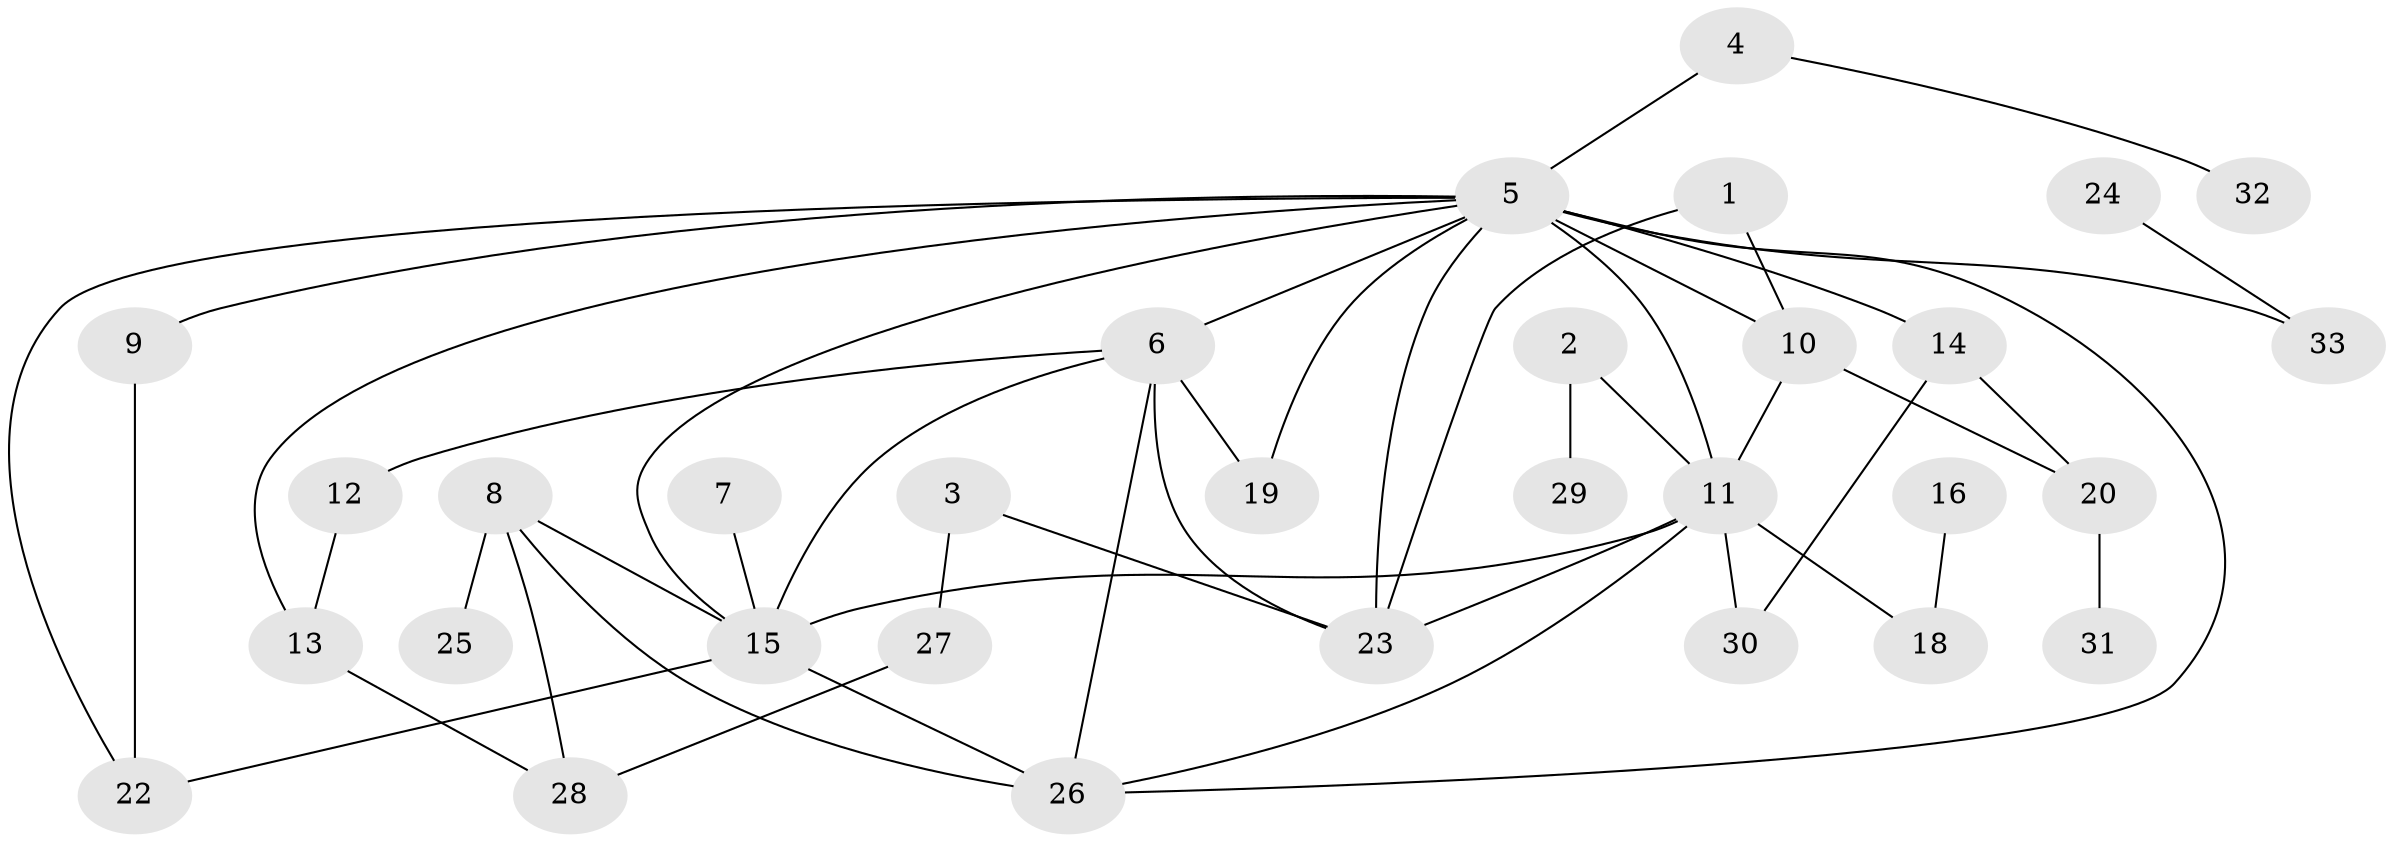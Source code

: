 // original degree distribution, {1: 0.2835820895522388, 2: 0.26865671641791045, 3: 0.1791044776119403, 4: 0.08955223880597014, 0: 0.029850746268656716, 5: 0.1044776119402985, 6: 0.029850746268656716, 8: 0.014925373134328358}
// Generated by graph-tools (version 1.1) at 2025/43/03/06/25 01:43:18]
// undirected, 31 vertices, 48 edges
graph export_dot {
graph [start="1"]
  node [color=gray90,style=filled];
  1;
  2;
  3;
  4;
  5;
  6;
  7;
  8;
  9;
  10;
  11;
  12;
  13;
  14;
  15;
  16;
  18;
  19;
  20;
  22;
  23;
  24;
  25;
  26;
  27;
  28;
  29;
  30;
  31;
  32;
  33;
  1 -- 10 [weight=1.0];
  1 -- 23 [weight=1.0];
  2 -- 11 [weight=1.0];
  2 -- 29 [weight=1.0];
  3 -- 23 [weight=1.0];
  3 -- 27 [weight=1.0];
  4 -- 5 [weight=1.0];
  4 -- 32 [weight=1.0];
  5 -- 6 [weight=1.0];
  5 -- 9 [weight=1.0];
  5 -- 10 [weight=1.0];
  5 -- 11 [weight=1.0];
  5 -- 13 [weight=1.0];
  5 -- 14 [weight=2.0];
  5 -- 15 [weight=1.0];
  5 -- 19 [weight=1.0];
  5 -- 22 [weight=1.0];
  5 -- 23 [weight=1.0];
  5 -- 26 [weight=1.0];
  5 -- 33 [weight=1.0];
  6 -- 12 [weight=1.0];
  6 -- 15 [weight=1.0];
  6 -- 19 [weight=3.0];
  6 -- 23 [weight=1.0];
  6 -- 26 [weight=1.0];
  7 -- 15 [weight=1.0];
  8 -- 15 [weight=1.0];
  8 -- 25 [weight=1.0];
  8 -- 26 [weight=2.0];
  8 -- 28 [weight=1.0];
  9 -- 22 [weight=1.0];
  10 -- 11 [weight=1.0];
  10 -- 20 [weight=1.0];
  11 -- 15 [weight=1.0];
  11 -- 18 [weight=1.0];
  11 -- 23 [weight=1.0];
  11 -- 26 [weight=2.0];
  11 -- 30 [weight=1.0];
  12 -- 13 [weight=1.0];
  13 -- 28 [weight=1.0];
  14 -- 20 [weight=1.0];
  14 -- 30 [weight=1.0];
  15 -- 22 [weight=1.0];
  15 -- 26 [weight=1.0];
  16 -- 18 [weight=1.0];
  20 -- 31 [weight=1.0];
  24 -- 33 [weight=1.0];
  27 -- 28 [weight=1.0];
}
